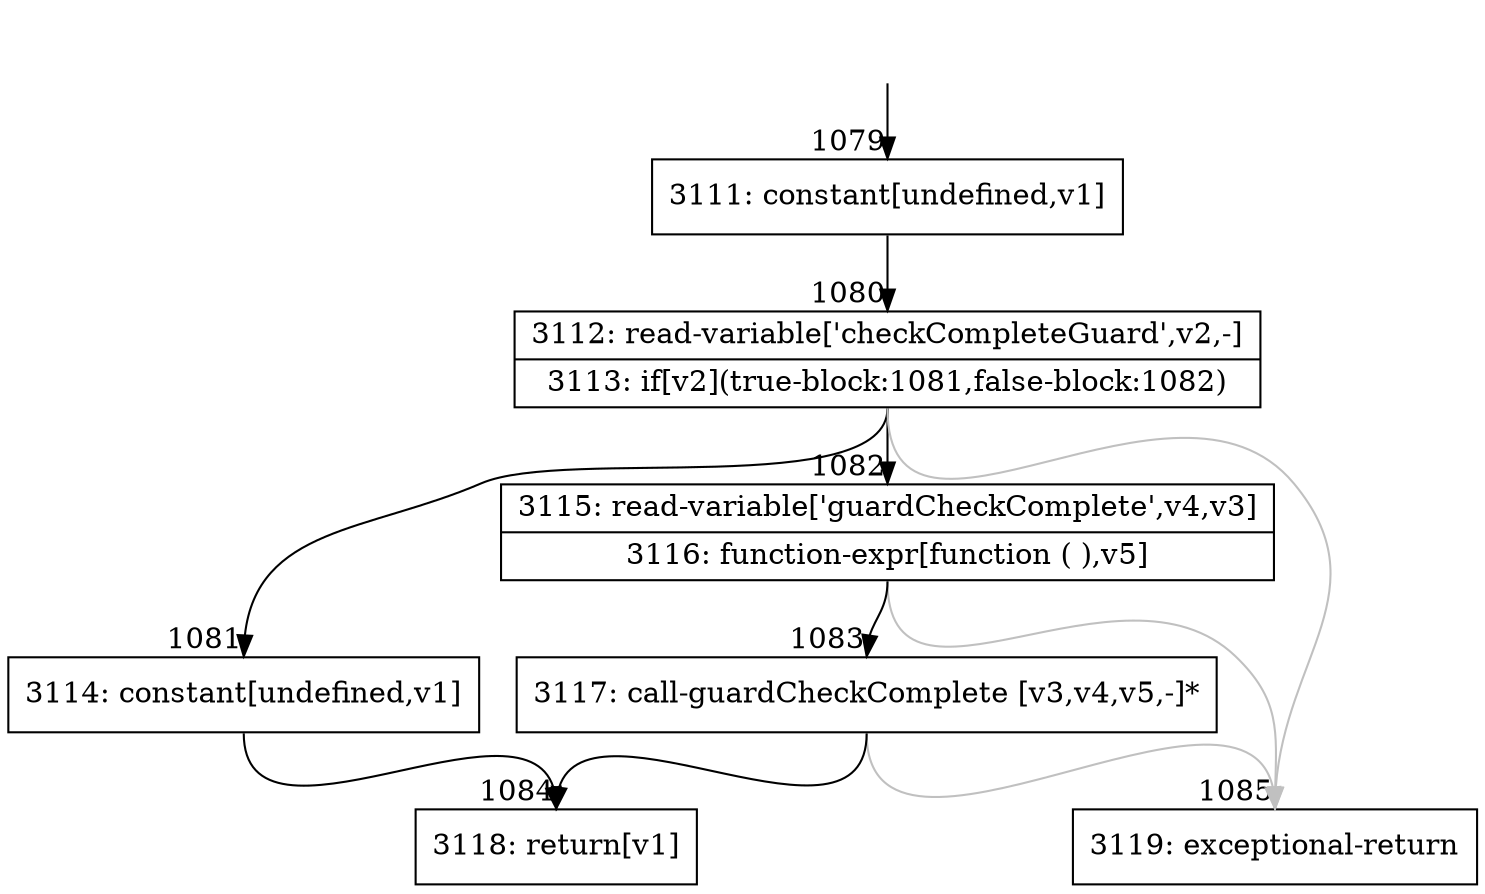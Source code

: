 digraph {
rankdir="TD"
BB_entry75[shape=none,label=""];
BB_entry75 -> BB1079 [tailport=s, headport=n, headlabel="    1079"]
BB1079 [shape=record label="{3111: constant[undefined,v1]}" ] 
BB1079 -> BB1080 [tailport=s, headport=n, headlabel="      1080"]
BB1080 [shape=record label="{3112: read-variable['checkCompleteGuard',v2,-]|3113: if[v2](true-block:1081,false-block:1082)}" ] 
BB1080 -> BB1081 [tailport=s, headport=n, headlabel="      1081"]
BB1080 -> BB1082 [tailport=s, headport=n, headlabel="      1082"]
BB1080 -> BB1085 [tailport=s, headport=n, color=gray, headlabel="      1085"]
BB1081 [shape=record label="{3114: constant[undefined,v1]}" ] 
BB1081 -> BB1084 [tailport=s, headport=n, headlabel="      1084"]
BB1082 [shape=record label="{3115: read-variable['guardCheckComplete',v4,v3]|3116: function-expr[function ( ),v5]}" ] 
BB1082 -> BB1083 [tailport=s, headport=n, headlabel="      1083"]
BB1082 -> BB1085 [tailport=s, headport=n, color=gray]
BB1083 [shape=record label="{3117: call-guardCheckComplete [v3,v4,v5,-]*}" ] 
BB1083 -> BB1084 [tailport=s, headport=n]
BB1083 -> BB1085 [tailport=s, headport=n, color=gray]
BB1084 [shape=record label="{3118: return[v1]}" ] 
BB1085 [shape=record label="{3119: exceptional-return}" ] 
//#$~ 1307
}
